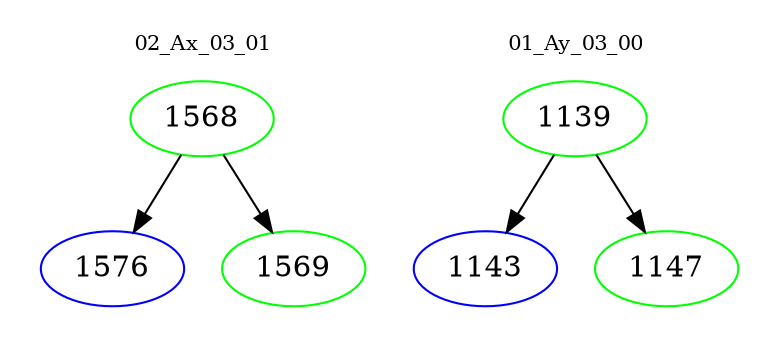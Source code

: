 digraph{
subgraph cluster_0 {
color = white
label = "02_Ax_03_01";
fontsize=10;
T0_1568 [label="1568", color="green"]
T0_1568 -> T0_1576 [color="black"]
T0_1576 [label="1576", color="blue"]
T0_1568 -> T0_1569 [color="black"]
T0_1569 [label="1569", color="green"]
}
subgraph cluster_1 {
color = white
label = "01_Ay_03_00";
fontsize=10;
T1_1139 [label="1139", color="green"]
T1_1139 -> T1_1143 [color="black"]
T1_1143 [label="1143", color="blue"]
T1_1139 -> T1_1147 [color="black"]
T1_1147 [label="1147", color="green"]
}
}
